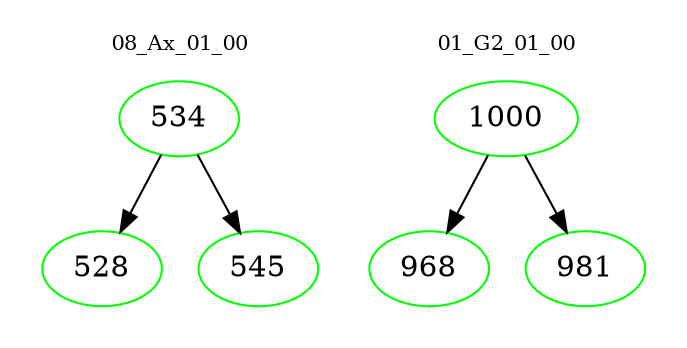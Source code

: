digraph{
subgraph cluster_0 {
color = white
label = "08_Ax_01_00";
fontsize=10;
T0_534 [label="534", color="green"]
T0_534 -> T0_528 [color="black"]
T0_528 [label="528", color="green"]
T0_534 -> T0_545 [color="black"]
T0_545 [label="545", color="green"]
}
subgraph cluster_1 {
color = white
label = "01_G2_01_00";
fontsize=10;
T1_1000 [label="1000", color="green"]
T1_1000 -> T1_968 [color="black"]
T1_968 [label="968", color="green"]
T1_1000 -> T1_981 [color="black"]
T1_981 [label="981", color="green"]
}
}
